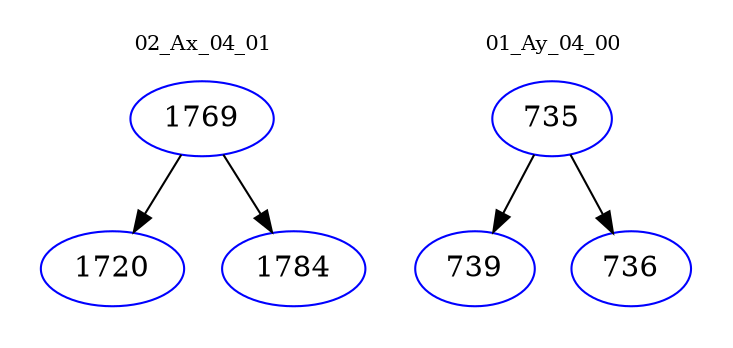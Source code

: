 digraph{
subgraph cluster_0 {
color = white
label = "02_Ax_04_01";
fontsize=10;
T0_1769 [label="1769", color="blue"]
T0_1769 -> T0_1720 [color="black"]
T0_1720 [label="1720", color="blue"]
T0_1769 -> T0_1784 [color="black"]
T0_1784 [label="1784", color="blue"]
}
subgraph cluster_1 {
color = white
label = "01_Ay_04_00";
fontsize=10;
T1_735 [label="735", color="blue"]
T1_735 -> T1_739 [color="black"]
T1_739 [label="739", color="blue"]
T1_735 -> T1_736 [color="black"]
T1_736 [label="736", color="blue"]
}
}
